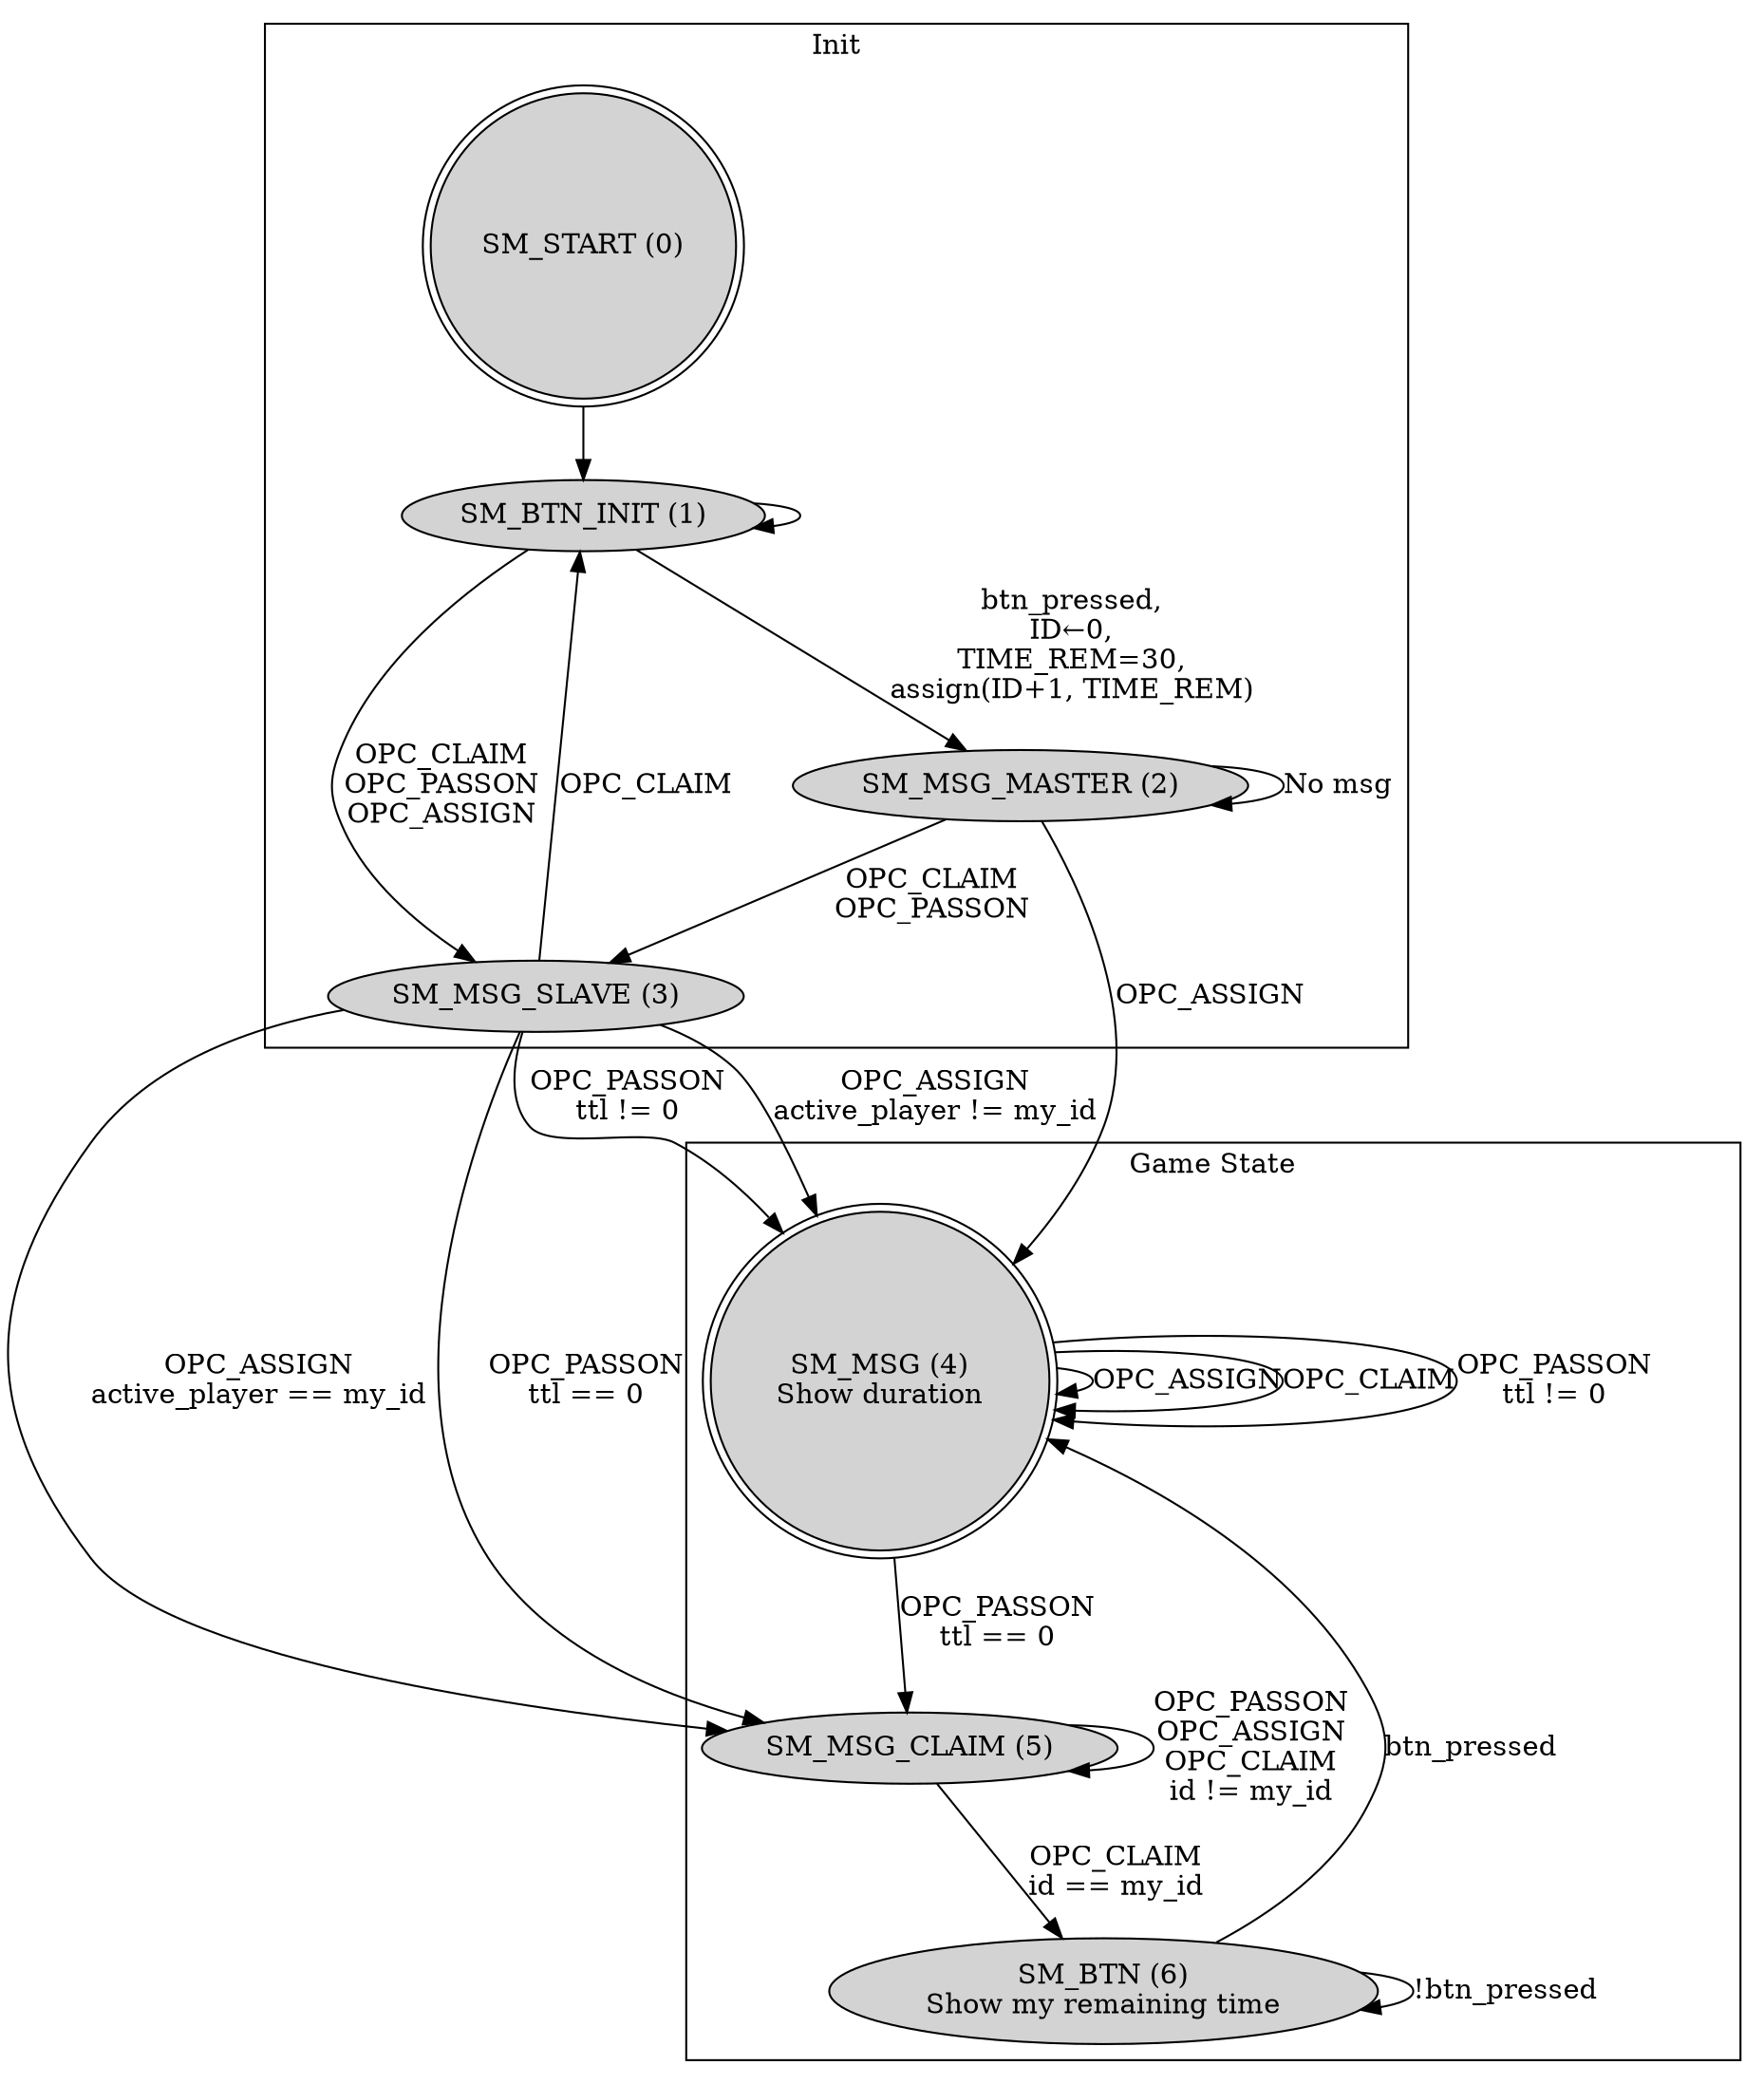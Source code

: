 digraph G {
    graph [layout = dot]

    subgraph cluster_0 {
        label = "Init";
        node [style = filled];
        SM_START [label = "SM_START (0)\n", shape=doublecircle];
        SM_BTN_INIT [label = "SM_BTN_INIT (1)"];
        SM_MSG_MASTER [label = "SM_MSG_MASTER (2)"];
        SM_MSG_SLAVE [label = "SM_MSG_SLAVE (3)"];
    }

    subgraph cluster_1 {
        label = "Game State";
        node [style = filled];

        SM_MSG [label = "SM_MSG (4)\nShow duration", shape=doublecircle];

        SM_MSG_CLAIM [label = "SM_MSG_CLAIM (5)"];
        SM_BTN [label = "SM_BTN (6)\nShow my remaining time"];
    }

    // SETUP
    SM_START -> SM_BTN_INIT;
    SM_BTN_INIT -> SM_MSG_MASTER [label = "btn_pressed,\nID←0,\nTIME_REM=30,\nassign(ID+1, TIME_REM)"];
    SM_BTN_INIT -> SM_MSG_SLAVE [label = "OPC_CLAIM\nOPC_PASSON\nOPC_ASSIGN"];
    SM_BTN_INIT -> SM_BTN_INIT;

    SM_MSG_MASTER -> SM_MSG [label = "OPC_ASSIGN"];
    SM_MSG_MASTER -> SM_MSG_SLAVE [label = "OPC_CLAIM\nOPC_PASSON"];
    SM_MSG_MASTER -> SM_MSG_MASTER [label = "No msg"];

    SM_MSG_SLAVE -> SM_MSG [label = "OPC_ASSIGN\nactive_player != my_id"];
    SM_MSG_SLAVE -> SM_MSG_CLAIM [label = "OPC_ASSIGN\nactive_player == my_id"];
    SM_MSG_SLAVE -> SM_MSG_CLAIM [label = "OPC_PASSON\nttl == 0"];
    SM_MSG_SLAVE -> SM_MSG [label = "OPC_PASSON\nttl != 0"];
    SM_MSG_SLAVE -> SM_BTN_INIT [label = "OPC_CLAIM"];

    SM_MSG -> SM_MSG [label = "OPC_ASSIGN"];
    SM_MSG -> SM_MSG [label = "OPC_CLAIM"];
    SM_MSG -> SM_MSG_CLAIM [label = "OPC_PASSON\nttl == 0"];
    SM_MSG -> SM_MSG [label = "OPC_PASSON\nttl != 0"];

    SM_MSG_CLAIM -> SM_BTN [label = "OPC_CLAIM\nid == my_id"];
    SM_MSG_CLAIM -> SM_MSG_CLAIM [label = "OPC_PASSON\nOPC_ASSIGN\nOPC_CLAIM\nid != my_id"];

    SM_BTN -> SM_MSG [label = "btn_pressed"];
    SM_BTN -> SM_BTN [label = "!btn_pressed"];
}
